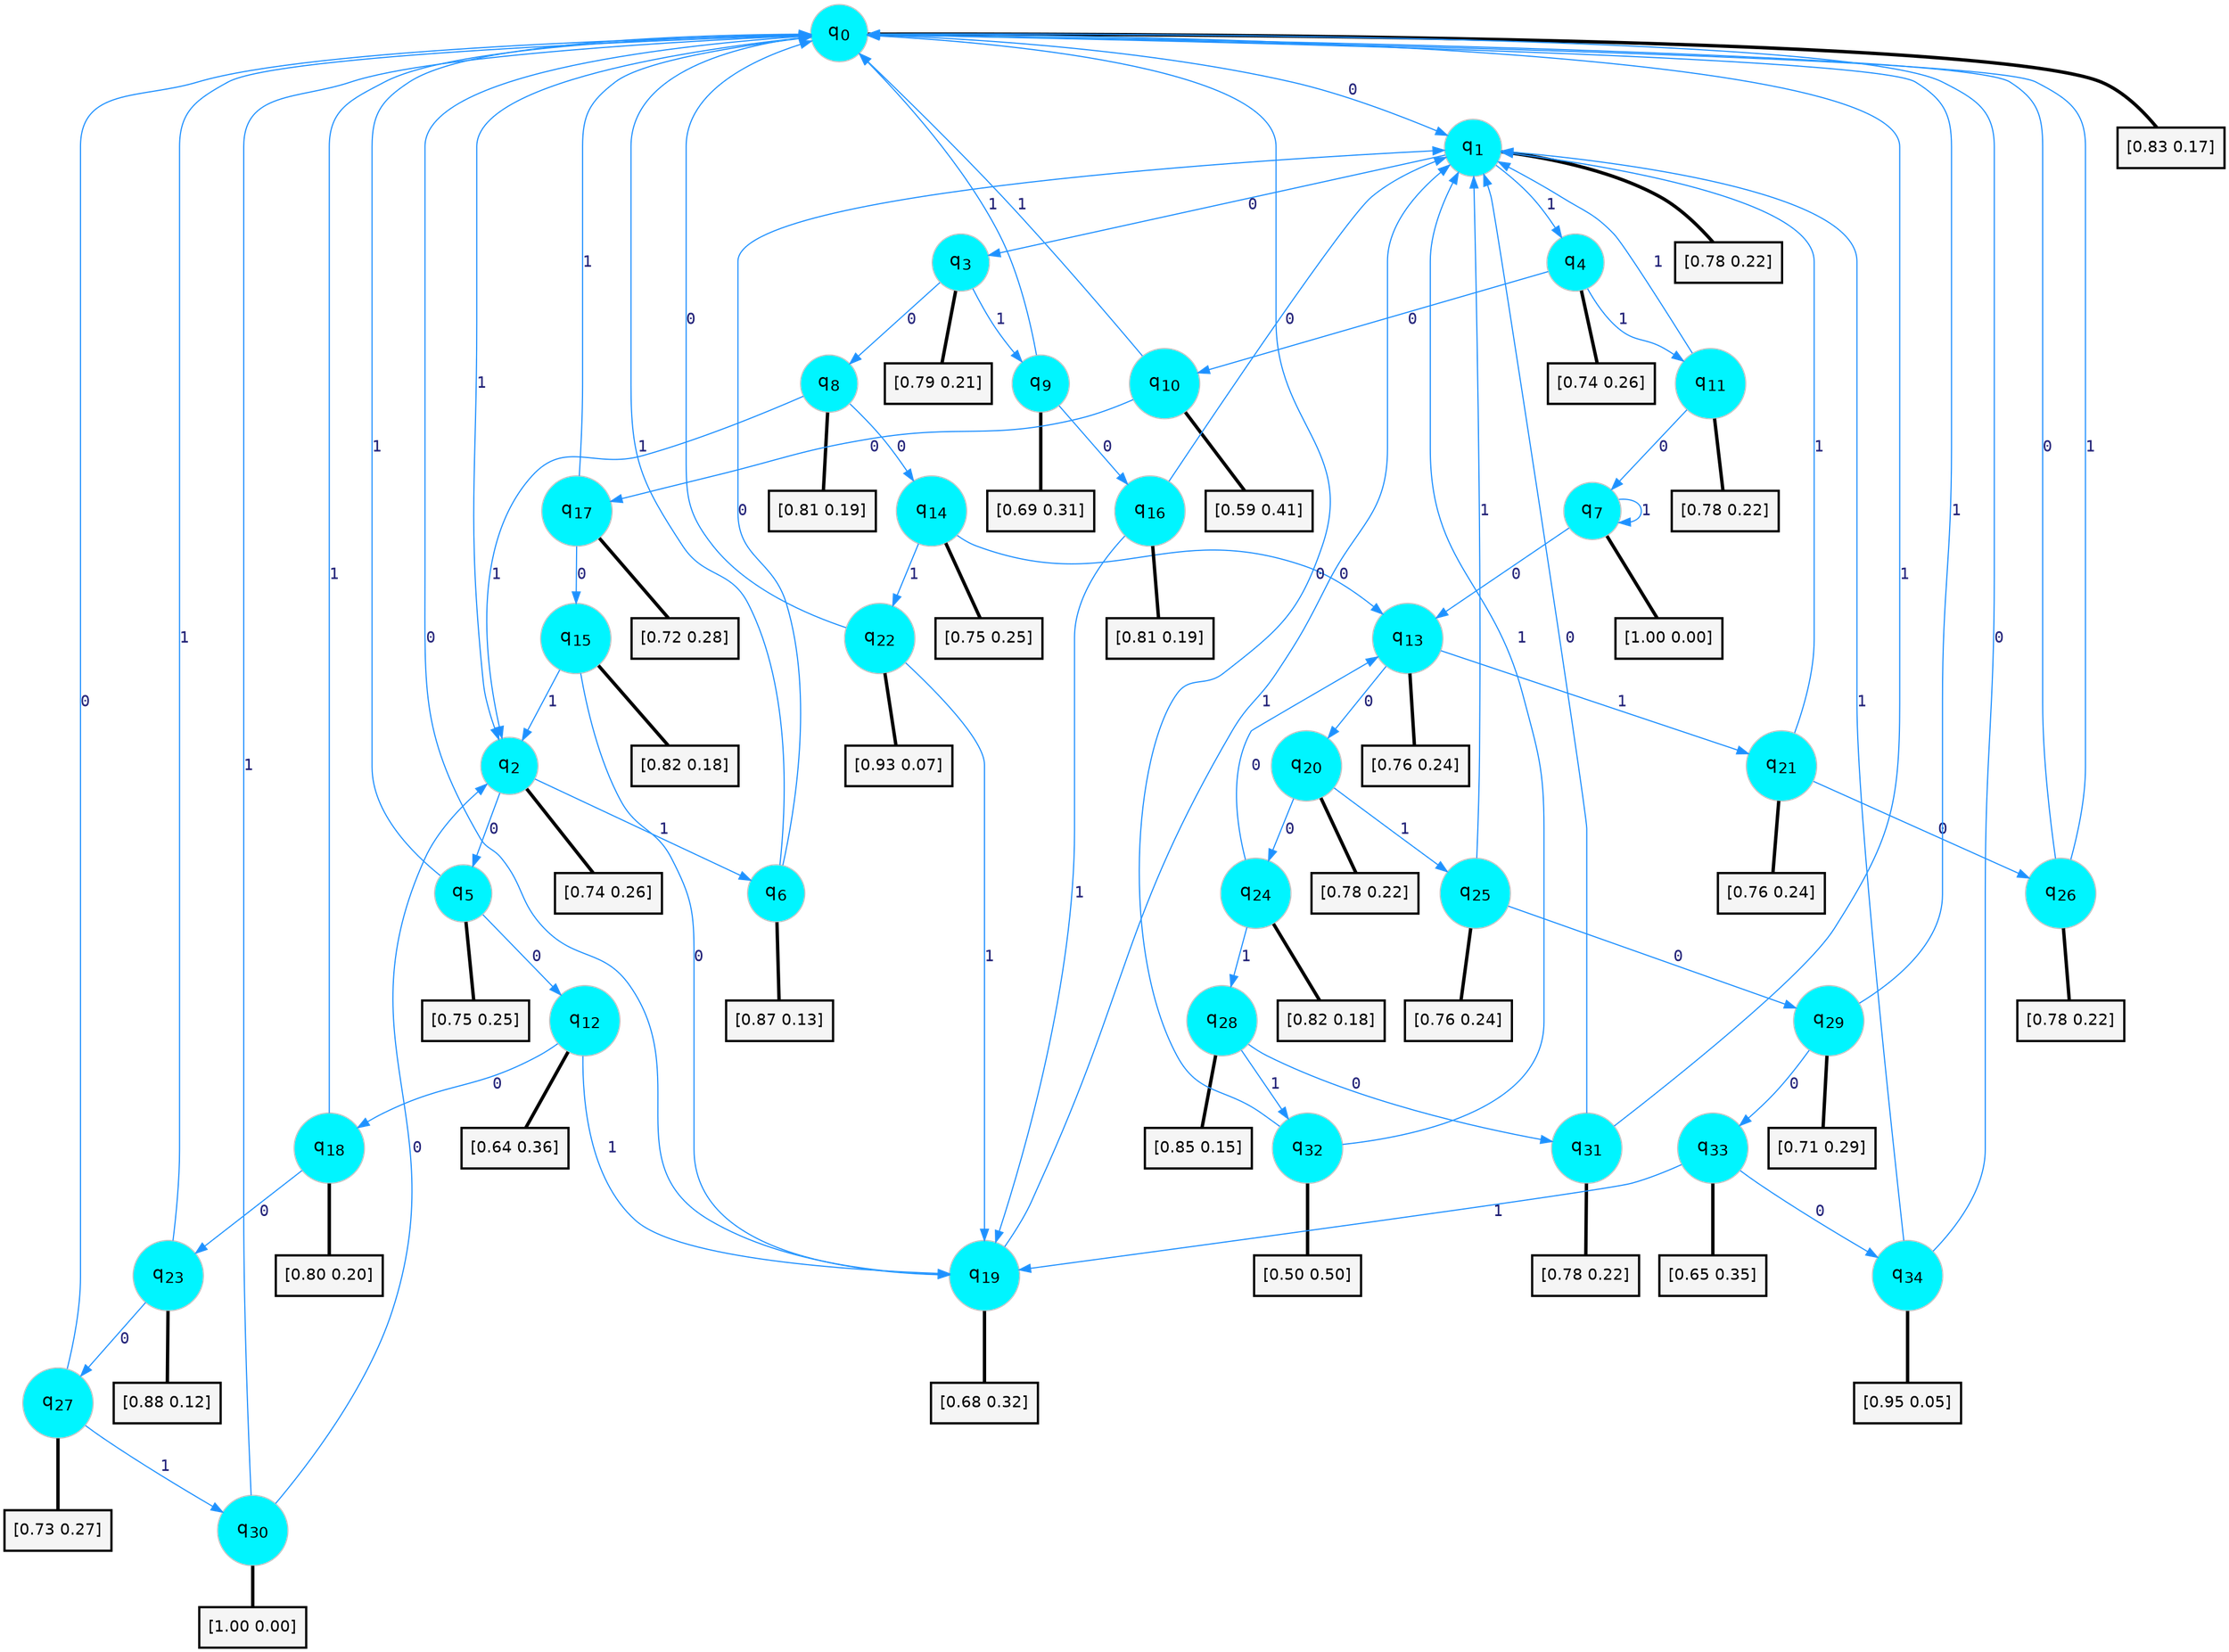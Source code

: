 digraph G {
graph [
bgcolor=transparent, dpi=300, rankdir=TD, size="40,25"];
node [
color=gray, fillcolor=turquoise1, fontcolor=black, fontname=Helvetica, fontsize=16, fontweight=bold, shape=circle, style=filled];
edge [
arrowsize=1, color=dodgerblue1, fontcolor=midnightblue, fontname=courier, fontweight=bold, penwidth=1, style=solid, weight=20];
0[label=<q<SUB>0</SUB>>];
1[label=<q<SUB>1</SUB>>];
2[label=<q<SUB>2</SUB>>];
3[label=<q<SUB>3</SUB>>];
4[label=<q<SUB>4</SUB>>];
5[label=<q<SUB>5</SUB>>];
6[label=<q<SUB>6</SUB>>];
7[label=<q<SUB>7</SUB>>];
8[label=<q<SUB>8</SUB>>];
9[label=<q<SUB>9</SUB>>];
10[label=<q<SUB>10</SUB>>];
11[label=<q<SUB>11</SUB>>];
12[label=<q<SUB>12</SUB>>];
13[label=<q<SUB>13</SUB>>];
14[label=<q<SUB>14</SUB>>];
15[label=<q<SUB>15</SUB>>];
16[label=<q<SUB>16</SUB>>];
17[label=<q<SUB>17</SUB>>];
18[label=<q<SUB>18</SUB>>];
19[label=<q<SUB>19</SUB>>];
20[label=<q<SUB>20</SUB>>];
21[label=<q<SUB>21</SUB>>];
22[label=<q<SUB>22</SUB>>];
23[label=<q<SUB>23</SUB>>];
24[label=<q<SUB>24</SUB>>];
25[label=<q<SUB>25</SUB>>];
26[label=<q<SUB>26</SUB>>];
27[label=<q<SUB>27</SUB>>];
28[label=<q<SUB>28</SUB>>];
29[label=<q<SUB>29</SUB>>];
30[label=<q<SUB>30</SUB>>];
31[label=<q<SUB>31</SUB>>];
32[label=<q<SUB>32</SUB>>];
33[label=<q<SUB>33</SUB>>];
34[label=<q<SUB>34</SUB>>];
35[label="[0.83 0.17]", shape=box,fontcolor=black, fontname=Helvetica, fontsize=14, penwidth=2, fillcolor=whitesmoke,color=black];
36[label="[0.78 0.22]", shape=box,fontcolor=black, fontname=Helvetica, fontsize=14, penwidth=2, fillcolor=whitesmoke,color=black];
37[label="[0.74 0.26]", shape=box,fontcolor=black, fontname=Helvetica, fontsize=14, penwidth=2, fillcolor=whitesmoke,color=black];
38[label="[0.79 0.21]", shape=box,fontcolor=black, fontname=Helvetica, fontsize=14, penwidth=2, fillcolor=whitesmoke,color=black];
39[label="[0.74 0.26]", shape=box,fontcolor=black, fontname=Helvetica, fontsize=14, penwidth=2, fillcolor=whitesmoke,color=black];
40[label="[0.75 0.25]", shape=box,fontcolor=black, fontname=Helvetica, fontsize=14, penwidth=2, fillcolor=whitesmoke,color=black];
41[label="[0.87 0.13]", shape=box,fontcolor=black, fontname=Helvetica, fontsize=14, penwidth=2, fillcolor=whitesmoke,color=black];
42[label="[1.00 0.00]", shape=box,fontcolor=black, fontname=Helvetica, fontsize=14, penwidth=2, fillcolor=whitesmoke,color=black];
43[label="[0.81 0.19]", shape=box,fontcolor=black, fontname=Helvetica, fontsize=14, penwidth=2, fillcolor=whitesmoke,color=black];
44[label="[0.69 0.31]", shape=box,fontcolor=black, fontname=Helvetica, fontsize=14, penwidth=2, fillcolor=whitesmoke,color=black];
45[label="[0.59 0.41]", shape=box,fontcolor=black, fontname=Helvetica, fontsize=14, penwidth=2, fillcolor=whitesmoke,color=black];
46[label="[0.78 0.22]", shape=box,fontcolor=black, fontname=Helvetica, fontsize=14, penwidth=2, fillcolor=whitesmoke,color=black];
47[label="[0.64 0.36]", shape=box,fontcolor=black, fontname=Helvetica, fontsize=14, penwidth=2, fillcolor=whitesmoke,color=black];
48[label="[0.76 0.24]", shape=box,fontcolor=black, fontname=Helvetica, fontsize=14, penwidth=2, fillcolor=whitesmoke,color=black];
49[label="[0.75 0.25]", shape=box,fontcolor=black, fontname=Helvetica, fontsize=14, penwidth=2, fillcolor=whitesmoke,color=black];
50[label="[0.82 0.18]", shape=box,fontcolor=black, fontname=Helvetica, fontsize=14, penwidth=2, fillcolor=whitesmoke,color=black];
51[label="[0.81 0.19]", shape=box,fontcolor=black, fontname=Helvetica, fontsize=14, penwidth=2, fillcolor=whitesmoke,color=black];
52[label="[0.72 0.28]", shape=box,fontcolor=black, fontname=Helvetica, fontsize=14, penwidth=2, fillcolor=whitesmoke,color=black];
53[label="[0.80 0.20]", shape=box,fontcolor=black, fontname=Helvetica, fontsize=14, penwidth=2, fillcolor=whitesmoke,color=black];
54[label="[0.68 0.32]", shape=box,fontcolor=black, fontname=Helvetica, fontsize=14, penwidth=2, fillcolor=whitesmoke,color=black];
55[label="[0.78 0.22]", shape=box,fontcolor=black, fontname=Helvetica, fontsize=14, penwidth=2, fillcolor=whitesmoke,color=black];
56[label="[0.76 0.24]", shape=box,fontcolor=black, fontname=Helvetica, fontsize=14, penwidth=2, fillcolor=whitesmoke,color=black];
57[label="[0.93 0.07]", shape=box,fontcolor=black, fontname=Helvetica, fontsize=14, penwidth=2, fillcolor=whitesmoke,color=black];
58[label="[0.88 0.12]", shape=box,fontcolor=black, fontname=Helvetica, fontsize=14, penwidth=2, fillcolor=whitesmoke,color=black];
59[label="[0.82 0.18]", shape=box,fontcolor=black, fontname=Helvetica, fontsize=14, penwidth=2, fillcolor=whitesmoke,color=black];
60[label="[0.76 0.24]", shape=box,fontcolor=black, fontname=Helvetica, fontsize=14, penwidth=2, fillcolor=whitesmoke,color=black];
61[label="[0.78 0.22]", shape=box,fontcolor=black, fontname=Helvetica, fontsize=14, penwidth=2, fillcolor=whitesmoke,color=black];
62[label="[0.73 0.27]", shape=box,fontcolor=black, fontname=Helvetica, fontsize=14, penwidth=2, fillcolor=whitesmoke,color=black];
63[label="[0.85 0.15]", shape=box,fontcolor=black, fontname=Helvetica, fontsize=14, penwidth=2, fillcolor=whitesmoke,color=black];
64[label="[0.71 0.29]", shape=box,fontcolor=black, fontname=Helvetica, fontsize=14, penwidth=2, fillcolor=whitesmoke,color=black];
65[label="[1.00 0.00]", shape=box,fontcolor=black, fontname=Helvetica, fontsize=14, penwidth=2, fillcolor=whitesmoke,color=black];
66[label="[0.78 0.22]", shape=box,fontcolor=black, fontname=Helvetica, fontsize=14, penwidth=2, fillcolor=whitesmoke,color=black];
67[label="[0.50 0.50]", shape=box,fontcolor=black, fontname=Helvetica, fontsize=14, penwidth=2, fillcolor=whitesmoke,color=black];
68[label="[0.65 0.35]", shape=box,fontcolor=black, fontname=Helvetica, fontsize=14, penwidth=2, fillcolor=whitesmoke,color=black];
69[label="[0.95 0.05]", shape=box,fontcolor=black, fontname=Helvetica, fontsize=14, penwidth=2, fillcolor=whitesmoke,color=black];
0->1 [label=0];
0->2 [label=1];
0->35 [arrowhead=none, penwidth=3,color=black];
1->3 [label=0];
1->4 [label=1];
1->36 [arrowhead=none, penwidth=3,color=black];
2->5 [label=0];
2->6 [label=1];
2->37 [arrowhead=none, penwidth=3,color=black];
3->8 [label=0];
3->9 [label=1];
3->38 [arrowhead=none, penwidth=3,color=black];
4->10 [label=0];
4->11 [label=1];
4->39 [arrowhead=none, penwidth=3,color=black];
5->12 [label=0];
5->0 [label=1];
5->40 [arrowhead=none, penwidth=3,color=black];
6->1 [label=0];
6->0 [label=1];
6->41 [arrowhead=none, penwidth=3,color=black];
7->13 [label=0];
7->7 [label=1];
7->42 [arrowhead=none, penwidth=3,color=black];
8->14 [label=0];
8->2 [label=1];
8->43 [arrowhead=none, penwidth=3,color=black];
9->16 [label=0];
9->0 [label=1];
9->44 [arrowhead=none, penwidth=3,color=black];
10->17 [label=0];
10->0 [label=1];
10->45 [arrowhead=none, penwidth=3,color=black];
11->7 [label=0];
11->1 [label=1];
11->46 [arrowhead=none, penwidth=3,color=black];
12->18 [label=0];
12->19 [label=1];
12->47 [arrowhead=none, penwidth=3,color=black];
13->20 [label=0];
13->21 [label=1];
13->48 [arrowhead=none, penwidth=3,color=black];
14->13 [label=0];
14->22 [label=1];
14->49 [arrowhead=none, penwidth=3,color=black];
15->19 [label=0];
15->2 [label=1];
15->50 [arrowhead=none, penwidth=3,color=black];
16->1 [label=0];
16->19 [label=1];
16->51 [arrowhead=none, penwidth=3,color=black];
17->15 [label=0];
17->0 [label=1];
17->52 [arrowhead=none, penwidth=3,color=black];
18->23 [label=0];
18->0 [label=1];
18->53 [arrowhead=none, penwidth=3,color=black];
19->0 [label=0];
19->1 [label=1];
19->54 [arrowhead=none, penwidth=3,color=black];
20->24 [label=0];
20->25 [label=1];
20->55 [arrowhead=none, penwidth=3,color=black];
21->26 [label=0];
21->1 [label=1];
21->56 [arrowhead=none, penwidth=3,color=black];
22->0 [label=0];
22->19 [label=1];
22->57 [arrowhead=none, penwidth=3,color=black];
23->27 [label=0];
23->0 [label=1];
23->58 [arrowhead=none, penwidth=3,color=black];
24->13 [label=0];
24->28 [label=1];
24->59 [arrowhead=none, penwidth=3,color=black];
25->29 [label=0];
25->1 [label=1];
25->60 [arrowhead=none, penwidth=3,color=black];
26->0 [label=0];
26->0 [label=1];
26->61 [arrowhead=none, penwidth=3,color=black];
27->0 [label=0];
27->30 [label=1];
27->62 [arrowhead=none, penwidth=3,color=black];
28->31 [label=0];
28->32 [label=1];
28->63 [arrowhead=none, penwidth=3,color=black];
29->33 [label=0];
29->0 [label=1];
29->64 [arrowhead=none, penwidth=3,color=black];
30->2 [label=0];
30->0 [label=1];
30->65 [arrowhead=none, penwidth=3,color=black];
31->1 [label=0];
31->0 [label=1];
31->66 [arrowhead=none, penwidth=3,color=black];
32->0 [label=0];
32->1 [label=1];
32->67 [arrowhead=none, penwidth=3,color=black];
33->34 [label=0];
33->19 [label=1];
33->68 [arrowhead=none, penwidth=3,color=black];
34->0 [label=0];
34->1 [label=1];
34->69 [arrowhead=none, penwidth=3,color=black];
}
